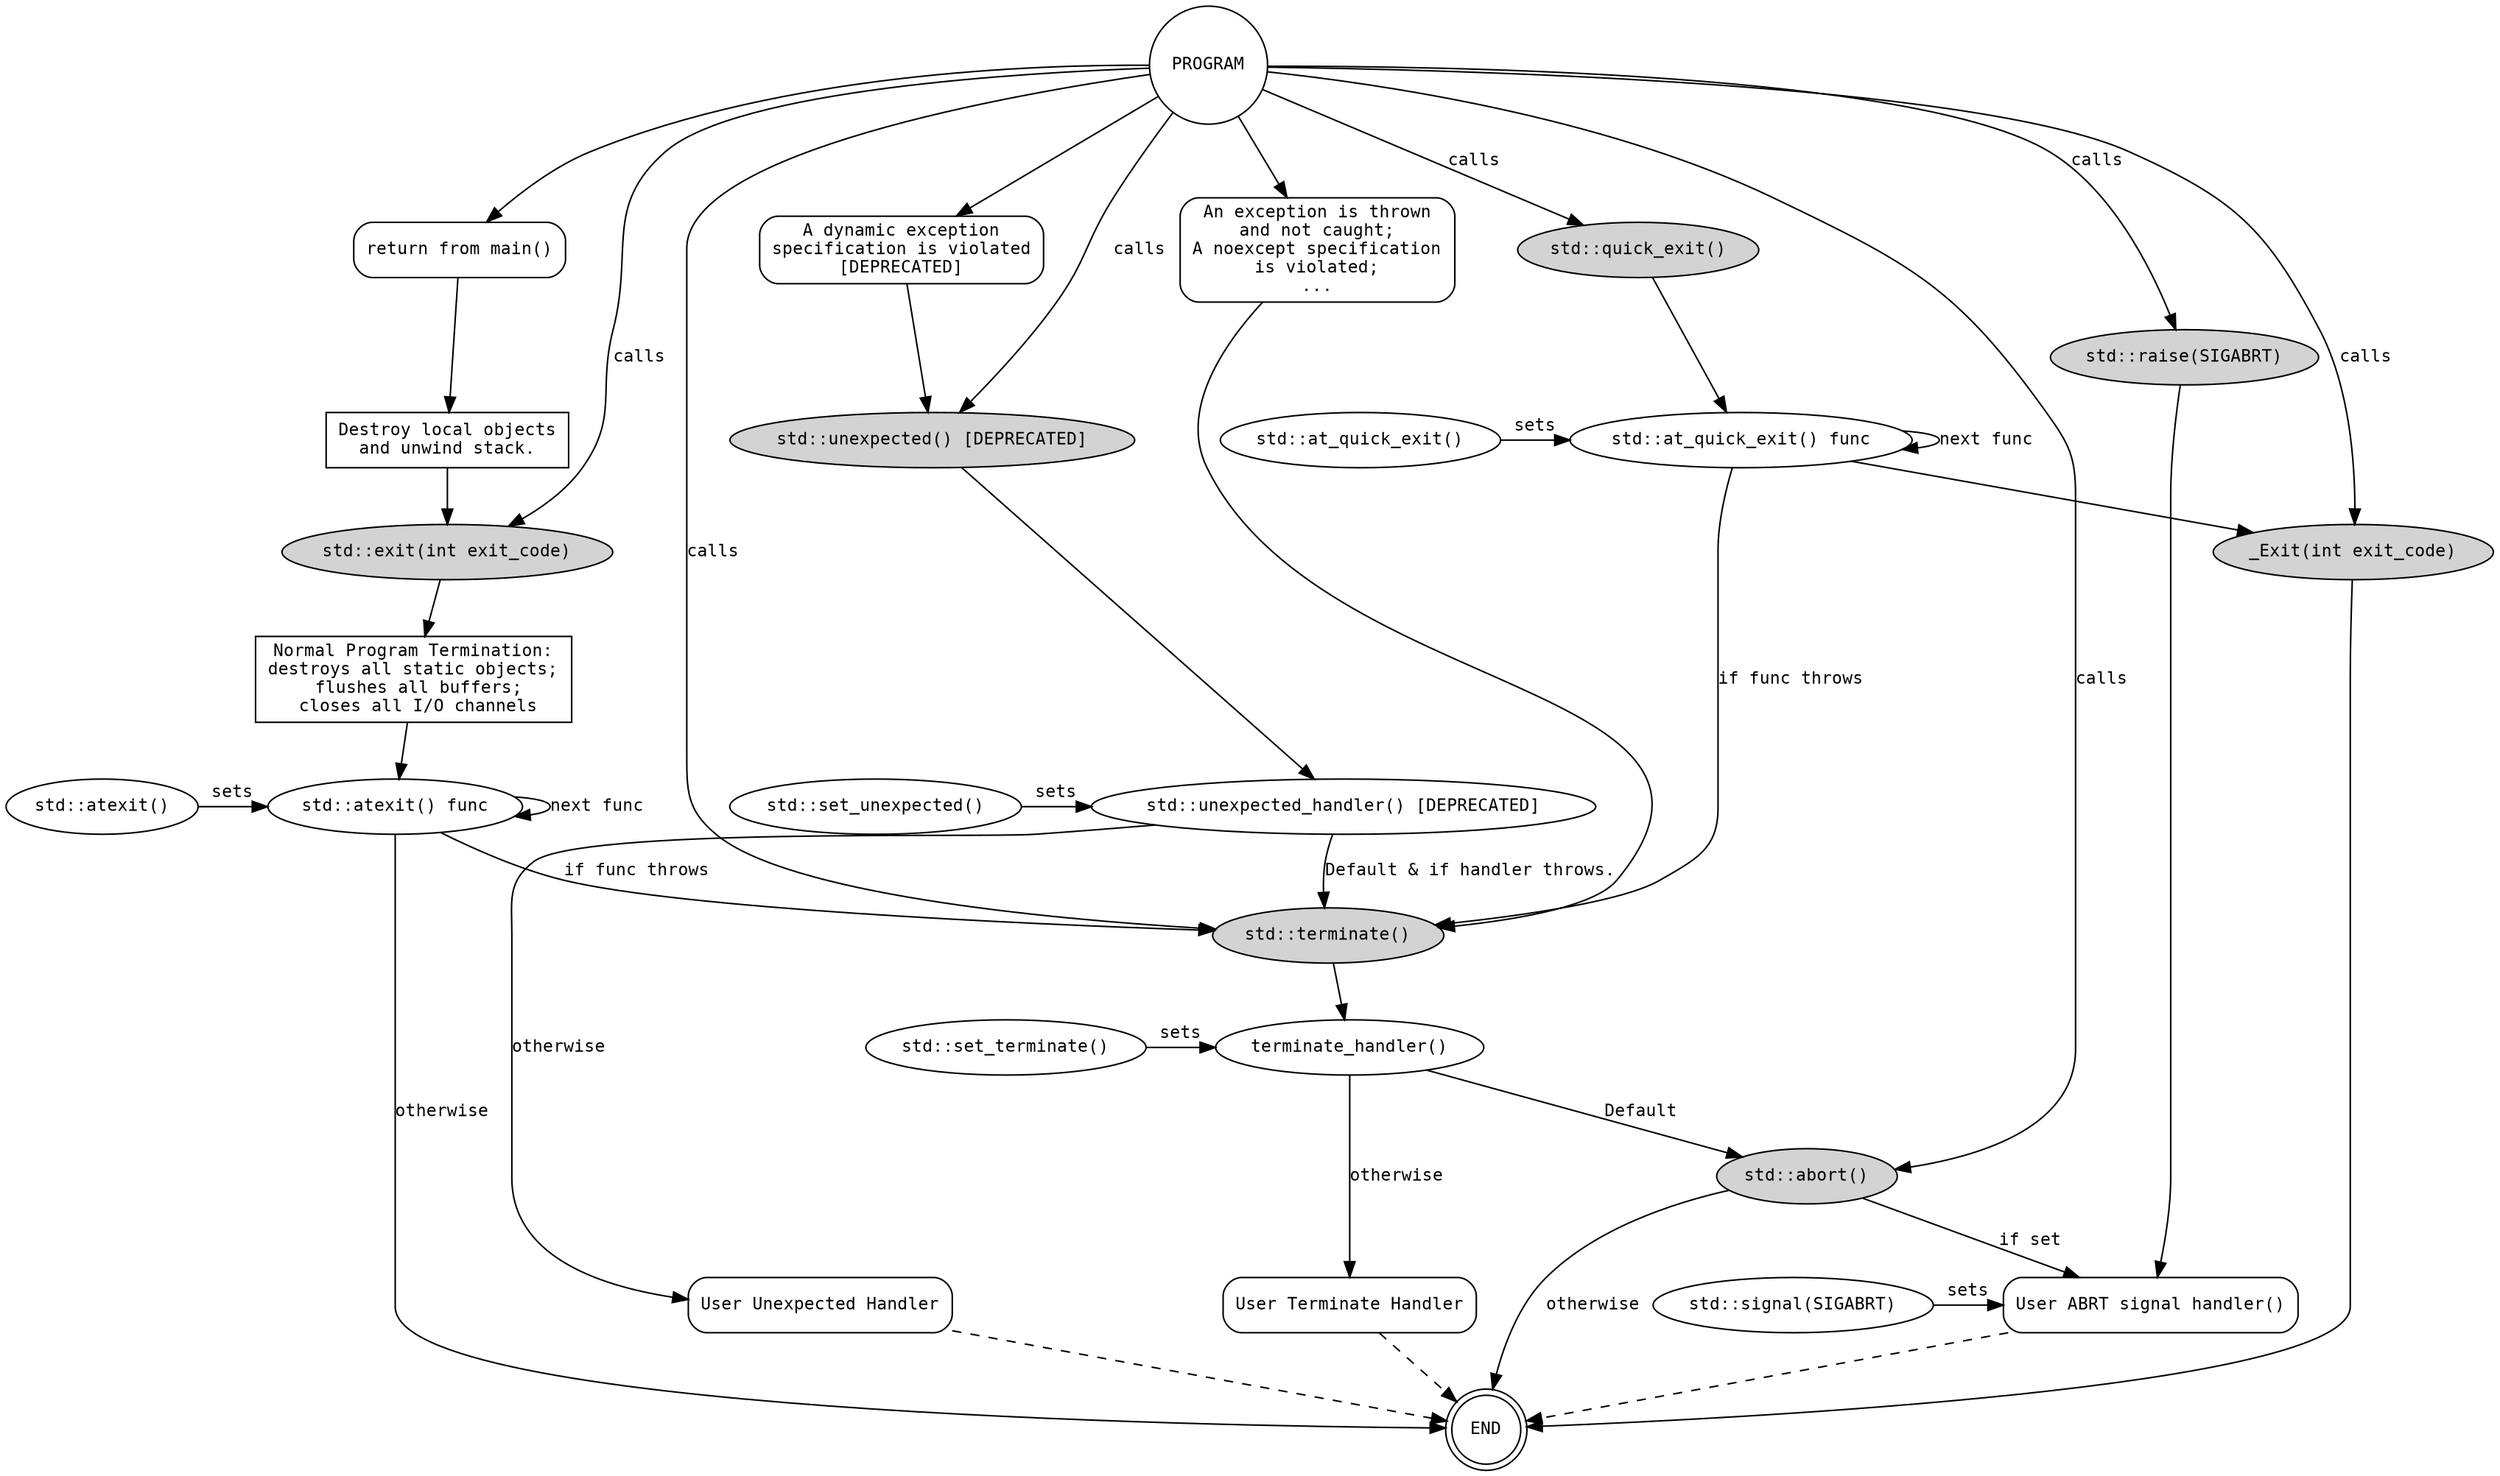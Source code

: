 // http://www.graphviz.org/doc/info/attrs.html
digraph g{
  node [fontsize=11,fontname="Monospace"];
  edge [fontsize=11,fontname="Monospace"];
  //rankdir=LR
  //ratio=1.5
   
  exit                      [label="std::exit(int exit_code)",style="filled"]
  Cleanup                   [label="Normal Program Termination:\ndestroys all static objects;\n flushes all buffers;\n closes all I/O channels",shape=box];
  atexit_func               [label="std::atexit() func"];
  atexit                    [label="std::atexit()"];
  terminate                 [label="std::terminate()",style="filled"]
  abort                     [label="std::abort()",style="filled"]
  quick_exit                [label="std::quick_exit()",style="filled"]
  at_quick_exit_func        [label="std::at_quick_exit() func"];
  at_quick_exit             [label="std::at_quick_exit()"];
  _Exit                     [label="_Exit(int exit_code)",style="filled"]
  terminate_handler         [label="terminate_handler()"]
  mainReturn                [label="return from main()",shape=box,style="rounded"];
  destroyLocal              [label="Destroy local objects\nand unwind stack.", shape=box];
  terminateCause            [label="An exception is thrown\nand not caught;\nA noexcept specification\nis violated;\n...",shape=box,style="rounded"];
  unexpectedCause           [label="A dynamic exception\nspecification is violated\n[DEPRECATED]",shape=box,style="rounded"];
  unexpected                [label="std::unexpected() [DEPRECATED]",style="filled"]
  unexpected_handler        [label="std::unexpected_handler() [DEPRECATED]"];
  user_unexpected_handler   [label="User Unexpected Handler",shape=box,style="rounded"]
  set_unexpected            [label="std::set_unexpected()"]
  user_terminate_handler    [label="User Terminate Handler",shape=box,style="rounded"];
  set_terminate             [label="std::set_terminate()"]
  signal                    [label="std::signal(SIGABRT)"]
  user_signal_handler            [label="User ABRT signal handler()",shape=box,style="rounded"]
  raise						[label="std::raise(SIGABRT)",style="filled"]
  PROGRAM                   [shape=circle];
  END                       [shape=doublecircle];

  /////////////////////////////////////////////////////////////////////////////

  PROGRAM -> mainReturn
  PROGRAM -> terminateCause
  PROGRAM -> unexpectedCause
  PROGRAM -> exit [label=calls]
  PROGRAM -> quick_exit [label=calls]
  PROGRAM -> unexpected [label=calls]
  PROGRAM -> abort [label=calls]
  PROGRAM -> terminate [label=calls]
  PROGRAM -> _Exit [label=calls]
  PROGRAM -> raise [label=calls]
  
  exit  -> Cleanup;
  Cleanup -> atexit_func;
  atexit -> atexit_func [label=sets]
  atexit_func -> atexit_func [label="next func"]
  atexit_func -> terminate [label="if func throws"];
  atexit_func -> END [label=otherwise]
  abort -> END [label=otherwise]
  
  at_quick_exit -> at_quick_exit_func [label=sets]
  quick_exit-> at_quick_exit_func; 
  at_quick_exit_func -> at_quick_exit_func [label="next func"];
  at_quick_exit_func -> terminate [label="if func throws"];
  at_quick_exit_func -> _Exit
  
  _Exit -> END
  terminate -> terminate_handler
  terminate_handler -> abort [label="Default"]
  terminate_handler -> user_terminate_handler [label="otherwise"]
  set_terminate -> terminate_handler [label=sets]
  terminateCause -> terminate
  
  mainReturn -> destroyLocal
  destroyLocal -> exit

  unexpectedCause -> unexpected
  unexpected -> unexpected_handler
  unexpected_handler -> terminate [label="Default & if handler throws."]
  unexpected_handler -> user_unexpected_handler [label=otherwise];
  set_unexpected -> unexpected_handler [label=sets];  
  
  user_unexpected_handler -> END [style=dashed];
  user_terminate_handler -> END [style=dashed];
  
  signal -> user_signal_handler [label=sets]
  abort -> user_signal_handler [label="if set"]
  user_signal_handler -> END [style=dashed];
  raise -> user_signal_handler
  
  
  /////////////////////////////////////////////////////////////////////////////
  
  {rank=source; PROGRAM }
  {rank=same; mainReturn terminateCause unexpectedCause}  
  
  {rank=same; at_quick_exit at_quick_exit_func}
  {rank=same; set_terminate terminate_handler}
  {rank=same; set_unexpected unexpected_handler}
  {rank=same; atexit atexit_func}
  {rank=same; signal user_signal_handler }

  //{rank=same; quick_exit raise exit terminate unexpected abort _Exit}
  
  
  
  {rank=same; user_unexpected_handler user_terminate_handler user_signal_handler}
  {rank=sink; END }
}

